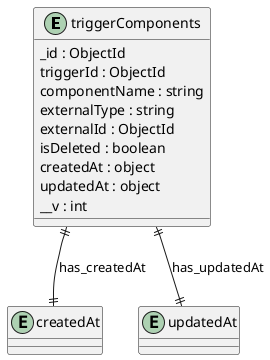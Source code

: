 @startuml triggerComponents_Diagram

entity "triggerComponents" as triggerComponents {
  _id : ObjectId
  triggerId : ObjectId
  componentName : string
  externalType : string
  externalId : ObjectId
  isDeleted : boolean
  createdAt : object
  updatedAt : object
  __v : int
}

entity "createdAt" as createdAt {
}

entity "updatedAt" as updatedAt {
}

' // Relationships
triggerComponents ||--|| createdAt : has_createdAt
triggerComponents ||--|| updatedAt : has_updatedAt
@enduml